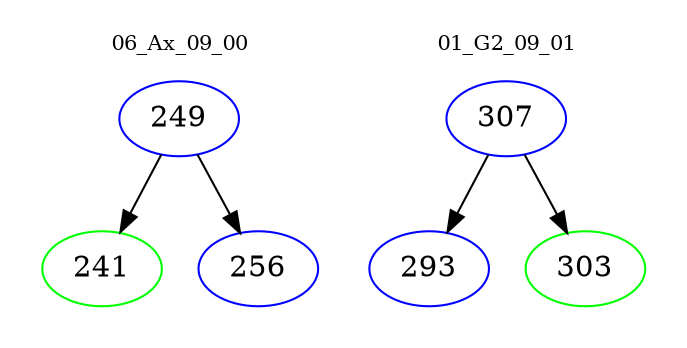 digraph{
subgraph cluster_0 {
color = white
label = "06_Ax_09_00";
fontsize=10;
T0_249 [label="249", color="blue"]
T0_249 -> T0_241 [color="black"]
T0_241 [label="241", color="green"]
T0_249 -> T0_256 [color="black"]
T0_256 [label="256", color="blue"]
}
subgraph cluster_1 {
color = white
label = "01_G2_09_01";
fontsize=10;
T1_307 [label="307", color="blue"]
T1_307 -> T1_293 [color="black"]
T1_293 [label="293", color="blue"]
T1_307 -> T1_303 [color="black"]
T1_303 [label="303", color="green"]
}
}
